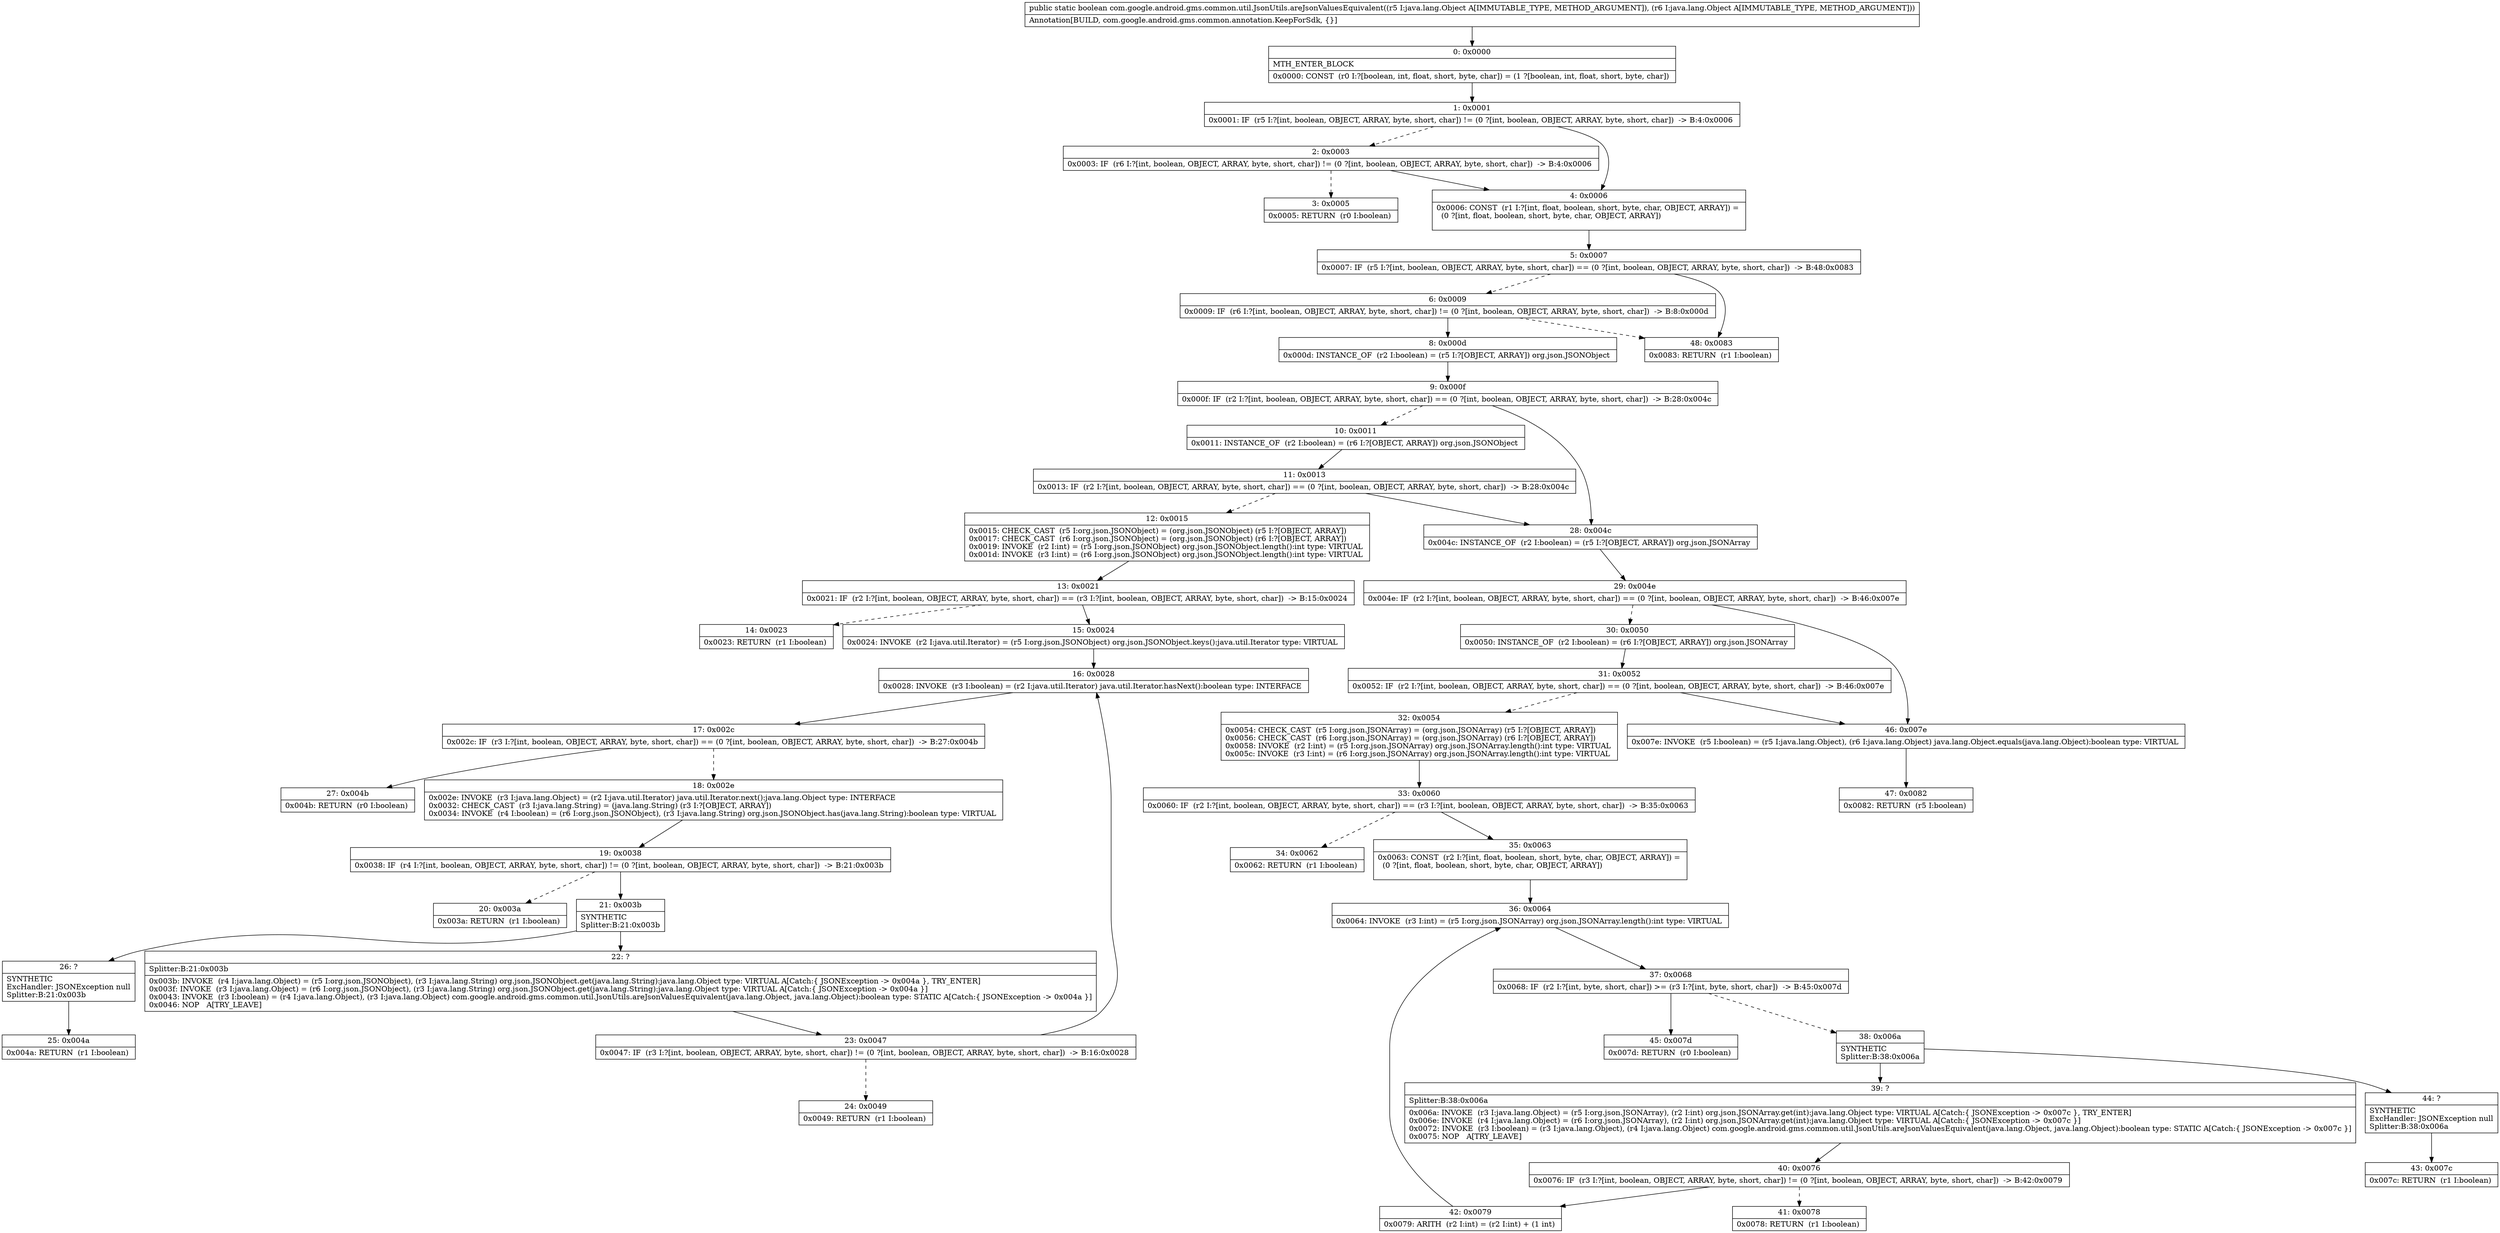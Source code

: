 digraph "CFG forcom.google.android.gms.common.util.JsonUtils.areJsonValuesEquivalent(Ljava\/lang\/Object;Ljava\/lang\/Object;)Z" {
Node_0 [shape=record,label="{0\:\ 0x0000|MTH_ENTER_BLOCK\l|0x0000: CONST  (r0 I:?[boolean, int, float, short, byte, char]) = (1 ?[boolean, int, float, short, byte, char]) \l}"];
Node_1 [shape=record,label="{1\:\ 0x0001|0x0001: IF  (r5 I:?[int, boolean, OBJECT, ARRAY, byte, short, char]) != (0 ?[int, boolean, OBJECT, ARRAY, byte, short, char])  \-\> B:4:0x0006 \l}"];
Node_2 [shape=record,label="{2\:\ 0x0003|0x0003: IF  (r6 I:?[int, boolean, OBJECT, ARRAY, byte, short, char]) != (0 ?[int, boolean, OBJECT, ARRAY, byte, short, char])  \-\> B:4:0x0006 \l}"];
Node_3 [shape=record,label="{3\:\ 0x0005|0x0005: RETURN  (r0 I:boolean) \l}"];
Node_4 [shape=record,label="{4\:\ 0x0006|0x0006: CONST  (r1 I:?[int, float, boolean, short, byte, char, OBJECT, ARRAY]) = \l  (0 ?[int, float, boolean, short, byte, char, OBJECT, ARRAY])\l \l}"];
Node_5 [shape=record,label="{5\:\ 0x0007|0x0007: IF  (r5 I:?[int, boolean, OBJECT, ARRAY, byte, short, char]) == (0 ?[int, boolean, OBJECT, ARRAY, byte, short, char])  \-\> B:48:0x0083 \l}"];
Node_6 [shape=record,label="{6\:\ 0x0009|0x0009: IF  (r6 I:?[int, boolean, OBJECT, ARRAY, byte, short, char]) != (0 ?[int, boolean, OBJECT, ARRAY, byte, short, char])  \-\> B:8:0x000d \l}"];
Node_8 [shape=record,label="{8\:\ 0x000d|0x000d: INSTANCE_OF  (r2 I:boolean) = (r5 I:?[OBJECT, ARRAY]) org.json.JSONObject \l}"];
Node_9 [shape=record,label="{9\:\ 0x000f|0x000f: IF  (r2 I:?[int, boolean, OBJECT, ARRAY, byte, short, char]) == (0 ?[int, boolean, OBJECT, ARRAY, byte, short, char])  \-\> B:28:0x004c \l}"];
Node_10 [shape=record,label="{10\:\ 0x0011|0x0011: INSTANCE_OF  (r2 I:boolean) = (r6 I:?[OBJECT, ARRAY]) org.json.JSONObject \l}"];
Node_11 [shape=record,label="{11\:\ 0x0013|0x0013: IF  (r2 I:?[int, boolean, OBJECT, ARRAY, byte, short, char]) == (0 ?[int, boolean, OBJECT, ARRAY, byte, short, char])  \-\> B:28:0x004c \l}"];
Node_12 [shape=record,label="{12\:\ 0x0015|0x0015: CHECK_CAST  (r5 I:org.json.JSONObject) = (org.json.JSONObject) (r5 I:?[OBJECT, ARRAY]) \l0x0017: CHECK_CAST  (r6 I:org.json.JSONObject) = (org.json.JSONObject) (r6 I:?[OBJECT, ARRAY]) \l0x0019: INVOKE  (r2 I:int) = (r5 I:org.json.JSONObject) org.json.JSONObject.length():int type: VIRTUAL \l0x001d: INVOKE  (r3 I:int) = (r6 I:org.json.JSONObject) org.json.JSONObject.length():int type: VIRTUAL \l}"];
Node_13 [shape=record,label="{13\:\ 0x0021|0x0021: IF  (r2 I:?[int, boolean, OBJECT, ARRAY, byte, short, char]) == (r3 I:?[int, boolean, OBJECT, ARRAY, byte, short, char])  \-\> B:15:0x0024 \l}"];
Node_14 [shape=record,label="{14\:\ 0x0023|0x0023: RETURN  (r1 I:boolean) \l}"];
Node_15 [shape=record,label="{15\:\ 0x0024|0x0024: INVOKE  (r2 I:java.util.Iterator) = (r5 I:org.json.JSONObject) org.json.JSONObject.keys():java.util.Iterator type: VIRTUAL \l}"];
Node_16 [shape=record,label="{16\:\ 0x0028|0x0028: INVOKE  (r3 I:boolean) = (r2 I:java.util.Iterator) java.util.Iterator.hasNext():boolean type: INTERFACE \l}"];
Node_17 [shape=record,label="{17\:\ 0x002c|0x002c: IF  (r3 I:?[int, boolean, OBJECT, ARRAY, byte, short, char]) == (0 ?[int, boolean, OBJECT, ARRAY, byte, short, char])  \-\> B:27:0x004b \l}"];
Node_18 [shape=record,label="{18\:\ 0x002e|0x002e: INVOKE  (r3 I:java.lang.Object) = (r2 I:java.util.Iterator) java.util.Iterator.next():java.lang.Object type: INTERFACE \l0x0032: CHECK_CAST  (r3 I:java.lang.String) = (java.lang.String) (r3 I:?[OBJECT, ARRAY]) \l0x0034: INVOKE  (r4 I:boolean) = (r6 I:org.json.JSONObject), (r3 I:java.lang.String) org.json.JSONObject.has(java.lang.String):boolean type: VIRTUAL \l}"];
Node_19 [shape=record,label="{19\:\ 0x0038|0x0038: IF  (r4 I:?[int, boolean, OBJECT, ARRAY, byte, short, char]) != (0 ?[int, boolean, OBJECT, ARRAY, byte, short, char])  \-\> B:21:0x003b \l}"];
Node_20 [shape=record,label="{20\:\ 0x003a|0x003a: RETURN  (r1 I:boolean) \l}"];
Node_21 [shape=record,label="{21\:\ 0x003b|SYNTHETIC\lSplitter:B:21:0x003b\l}"];
Node_22 [shape=record,label="{22\:\ ?|Splitter:B:21:0x003b\l|0x003b: INVOKE  (r4 I:java.lang.Object) = (r5 I:org.json.JSONObject), (r3 I:java.lang.String) org.json.JSONObject.get(java.lang.String):java.lang.Object type: VIRTUAL A[Catch:\{ JSONException \-\> 0x004a \}, TRY_ENTER]\l0x003f: INVOKE  (r3 I:java.lang.Object) = (r6 I:org.json.JSONObject), (r3 I:java.lang.String) org.json.JSONObject.get(java.lang.String):java.lang.Object type: VIRTUAL A[Catch:\{ JSONException \-\> 0x004a \}]\l0x0043: INVOKE  (r3 I:boolean) = (r4 I:java.lang.Object), (r3 I:java.lang.Object) com.google.android.gms.common.util.JsonUtils.areJsonValuesEquivalent(java.lang.Object, java.lang.Object):boolean type: STATIC A[Catch:\{ JSONException \-\> 0x004a \}]\l0x0046: NOP   A[TRY_LEAVE]\l}"];
Node_23 [shape=record,label="{23\:\ 0x0047|0x0047: IF  (r3 I:?[int, boolean, OBJECT, ARRAY, byte, short, char]) != (0 ?[int, boolean, OBJECT, ARRAY, byte, short, char])  \-\> B:16:0x0028 \l}"];
Node_24 [shape=record,label="{24\:\ 0x0049|0x0049: RETURN  (r1 I:boolean) \l}"];
Node_25 [shape=record,label="{25\:\ 0x004a|0x004a: RETURN  (r1 I:boolean) \l}"];
Node_26 [shape=record,label="{26\:\ ?|SYNTHETIC\lExcHandler: JSONException null\lSplitter:B:21:0x003b\l}"];
Node_27 [shape=record,label="{27\:\ 0x004b|0x004b: RETURN  (r0 I:boolean) \l}"];
Node_28 [shape=record,label="{28\:\ 0x004c|0x004c: INSTANCE_OF  (r2 I:boolean) = (r5 I:?[OBJECT, ARRAY]) org.json.JSONArray \l}"];
Node_29 [shape=record,label="{29\:\ 0x004e|0x004e: IF  (r2 I:?[int, boolean, OBJECT, ARRAY, byte, short, char]) == (0 ?[int, boolean, OBJECT, ARRAY, byte, short, char])  \-\> B:46:0x007e \l}"];
Node_30 [shape=record,label="{30\:\ 0x0050|0x0050: INSTANCE_OF  (r2 I:boolean) = (r6 I:?[OBJECT, ARRAY]) org.json.JSONArray \l}"];
Node_31 [shape=record,label="{31\:\ 0x0052|0x0052: IF  (r2 I:?[int, boolean, OBJECT, ARRAY, byte, short, char]) == (0 ?[int, boolean, OBJECT, ARRAY, byte, short, char])  \-\> B:46:0x007e \l}"];
Node_32 [shape=record,label="{32\:\ 0x0054|0x0054: CHECK_CAST  (r5 I:org.json.JSONArray) = (org.json.JSONArray) (r5 I:?[OBJECT, ARRAY]) \l0x0056: CHECK_CAST  (r6 I:org.json.JSONArray) = (org.json.JSONArray) (r6 I:?[OBJECT, ARRAY]) \l0x0058: INVOKE  (r2 I:int) = (r5 I:org.json.JSONArray) org.json.JSONArray.length():int type: VIRTUAL \l0x005c: INVOKE  (r3 I:int) = (r6 I:org.json.JSONArray) org.json.JSONArray.length():int type: VIRTUAL \l}"];
Node_33 [shape=record,label="{33\:\ 0x0060|0x0060: IF  (r2 I:?[int, boolean, OBJECT, ARRAY, byte, short, char]) == (r3 I:?[int, boolean, OBJECT, ARRAY, byte, short, char])  \-\> B:35:0x0063 \l}"];
Node_34 [shape=record,label="{34\:\ 0x0062|0x0062: RETURN  (r1 I:boolean) \l}"];
Node_35 [shape=record,label="{35\:\ 0x0063|0x0063: CONST  (r2 I:?[int, float, boolean, short, byte, char, OBJECT, ARRAY]) = \l  (0 ?[int, float, boolean, short, byte, char, OBJECT, ARRAY])\l \l}"];
Node_36 [shape=record,label="{36\:\ 0x0064|0x0064: INVOKE  (r3 I:int) = (r5 I:org.json.JSONArray) org.json.JSONArray.length():int type: VIRTUAL \l}"];
Node_37 [shape=record,label="{37\:\ 0x0068|0x0068: IF  (r2 I:?[int, byte, short, char]) \>= (r3 I:?[int, byte, short, char])  \-\> B:45:0x007d \l}"];
Node_38 [shape=record,label="{38\:\ 0x006a|SYNTHETIC\lSplitter:B:38:0x006a\l}"];
Node_39 [shape=record,label="{39\:\ ?|Splitter:B:38:0x006a\l|0x006a: INVOKE  (r3 I:java.lang.Object) = (r5 I:org.json.JSONArray), (r2 I:int) org.json.JSONArray.get(int):java.lang.Object type: VIRTUAL A[Catch:\{ JSONException \-\> 0x007c \}, TRY_ENTER]\l0x006e: INVOKE  (r4 I:java.lang.Object) = (r6 I:org.json.JSONArray), (r2 I:int) org.json.JSONArray.get(int):java.lang.Object type: VIRTUAL A[Catch:\{ JSONException \-\> 0x007c \}]\l0x0072: INVOKE  (r3 I:boolean) = (r3 I:java.lang.Object), (r4 I:java.lang.Object) com.google.android.gms.common.util.JsonUtils.areJsonValuesEquivalent(java.lang.Object, java.lang.Object):boolean type: STATIC A[Catch:\{ JSONException \-\> 0x007c \}]\l0x0075: NOP   A[TRY_LEAVE]\l}"];
Node_40 [shape=record,label="{40\:\ 0x0076|0x0076: IF  (r3 I:?[int, boolean, OBJECT, ARRAY, byte, short, char]) != (0 ?[int, boolean, OBJECT, ARRAY, byte, short, char])  \-\> B:42:0x0079 \l}"];
Node_41 [shape=record,label="{41\:\ 0x0078|0x0078: RETURN  (r1 I:boolean) \l}"];
Node_42 [shape=record,label="{42\:\ 0x0079|0x0079: ARITH  (r2 I:int) = (r2 I:int) + (1 int) \l}"];
Node_43 [shape=record,label="{43\:\ 0x007c|0x007c: RETURN  (r1 I:boolean) \l}"];
Node_44 [shape=record,label="{44\:\ ?|SYNTHETIC\lExcHandler: JSONException null\lSplitter:B:38:0x006a\l}"];
Node_45 [shape=record,label="{45\:\ 0x007d|0x007d: RETURN  (r0 I:boolean) \l}"];
Node_46 [shape=record,label="{46\:\ 0x007e|0x007e: INVOKE  (r5 I:boolean) = (r5 I:java.lang.Object), (r6 I:java.lang.Object) java.lang.Object.equals(java.lang.Object):boolean type: VIRTUAL \l}"];
Node_47 [shape=record,label="{47\:\ 0x0082|0x0082: RETURN  (r5 I:boolean) \l}"];
Node_48 [shape=record,label="{48\:\ 0x0083|0x0083: RETURN  (r1 I:boolean) \l}"];
MethodNode[shape=record,label="{public static boolean com.google.android.gms.common.util.JsonUtils.areJsonValuesEquivalent((r5 I:java.lang.Object A[IMMUTABLE_TYPE, METHOD_ARGUMENT]), (r6 I:java.lang.Object A[IMMUTABLE_TYPE, METHOD_ARGUMENT]))  | Annotation[BUILD, com.google.android.gms.common.annotation.KeepForSdk, \{\}]\l}"];
MethodNode -> Node_0;
Node_0 -> Node_1;
Node_1 -> Node_2[style=dashed];
Node_1 -> Node_4;
Node_2 -> Node_3[style=dashed];
Node_2 -> Node_4;
Node_4 -> Node_5;
Node_5 -> Node_6[style=dashed];
Node_5 -> Node_48;
Node_6 -> Node_8;
Node_6 -> Node_48[style=dashed];
Node_8 -> Node_9;
Node_9 -> Node_10[style=dashed];
Node_9 -> Node_28;
Node_10 -> Node_11;
Node_11 -> Node_12[style=dashed];
Node_11 -> Node_28;
Node_12 -> Node_13;
Node_13 -> Node_14[style=dashed];
Node_13 -> Node_15;
Node_15 -> Node_16;
Node_16 -> Node_17;
Node_17 -> Node_18[style=dashed];
Node_17 -> Node_27;
Node_18 -> Node_19;
Node_19 -> Node_20[style=dashed];
Node_19 -> Node_21;
Node_21 -> Node_22;
Node_21 -> Node_26;
Node_22 -> Node_23;
Node_23 -> Node_16;
Node_23 -> Node_24[style=dashed];
Node_26 -> Node_25;
Node_28 -> Node_29;
Node_29 -> Node_30[style=dashed];
Node_29 -> Node_46;
Node_30 -> Node_31;
Node_31 -> Node_32[style=dashed];
Node_31 -> Node_46;
Node_32 -> Node_33;
Node_33 -> Node_34[style=dashed];
Node_33 -> Node_35;
Node_35 -> Node_36;
Node_36 -> Node_37;
Node_37 -> Node_38[style=dashed];
Node_37 -> Node_45;
Node_38 -> Node_39;
Node_38 -> Node_44;
Node_39 -> Node_40;
Node_40 -> Node_41[style=dashed];
Node_40 -> Node_42;
Node_42 -> Node_36;
Node_44 -> Node_43;
Node_46 -> Node_47;
}

